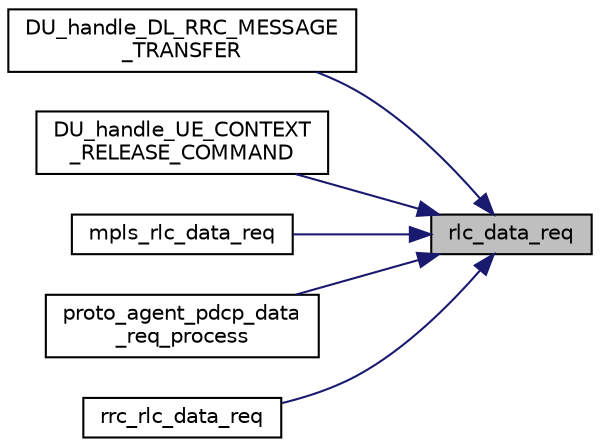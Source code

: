 digraph "rlc_data_req"
{
 // LATEX_PDF_SIZE
  edge [fontname="Helvetica",fontsize="10",labelfontname="Helvetica",labelfontsize="10"];
  node [fontname="Helvetica",fontsize="10",shape=record];
  rankdir="RL";
  Node1 [label="rlc_data_req",height=0.2,width=0.4,color="black", fillcolor="grey75", style="filled", fontcolor="black",tooltip=" "];
  Node1 -> Node2 [dir="back",color="midnightblue",fontsize="10",style="solid",fontname="Helvetica"];
  Node2 [label="DU_handle_DL_RRC_MESSAGE\l_TRANSFER",height=0.2,width=0.4,color="black", fillcolor="white", style="filled",URL="$f1ap__du__rrc__message__transfer_8h.html#a7d9d236d7bd8cf93aae79bf45006cfee",tooltip=" "];
  Node1 -> Node3 [dir="back",color="midnightblue",fontsize="10",style="solid",fontname="Helvetica"];
  Node3 [label="DU_handle_UE_CONTEXT\l_RELEASE_COMMAND",height=0.2,width=0.4,color="black", fillcolor="white", style="filled",URL="$f1ap__du__ue__context__management_8h.html#ab84c4078987a6de0b9f32a831f58c38a",tooltip=" "];
  Node1 -> Node4 [dir="back",color="midnightblue",fontsize="10",style="solid",fontname="Helvetica"];
  Node4 [label="mpls_rlc_data_req",height=0.2,width=0.4,color="black", fillcolor="white", style="filled",URL="$rlc__mpls_8c.html#a1a75c93d5aa150219f8233dc2737fc39",tooltip=" "];
  Node1 -> Node5 [dir="back",color="midnightblue",fontsize="10",style="solid",fontname="Helvetica"];
  Node5 [label="proto_agent_pdcp_data\l_req_process",height=0.2,width=0.4,color="black", fillcolor="white", style="filled",URL="$proto__agent__common_8h.html#a6ba8bf7d848e3b7c78b8b66f24584483",tooltip=" "];
  Node1 -> Node6 [dir="back",color="midnightblue",fontsize="10",style="solid",fontname="Helvetica"];
  Node6 [label="rrc_rlc_data_req",height=0.2,width=0.4,color="black", fillcolor="white", style="filled",URL="$group__em.html#ga1117edda95ead39b8540106508378016",tooltip="Function for RRC to send a SDU through a Signalling Radio Bearer."];
}
